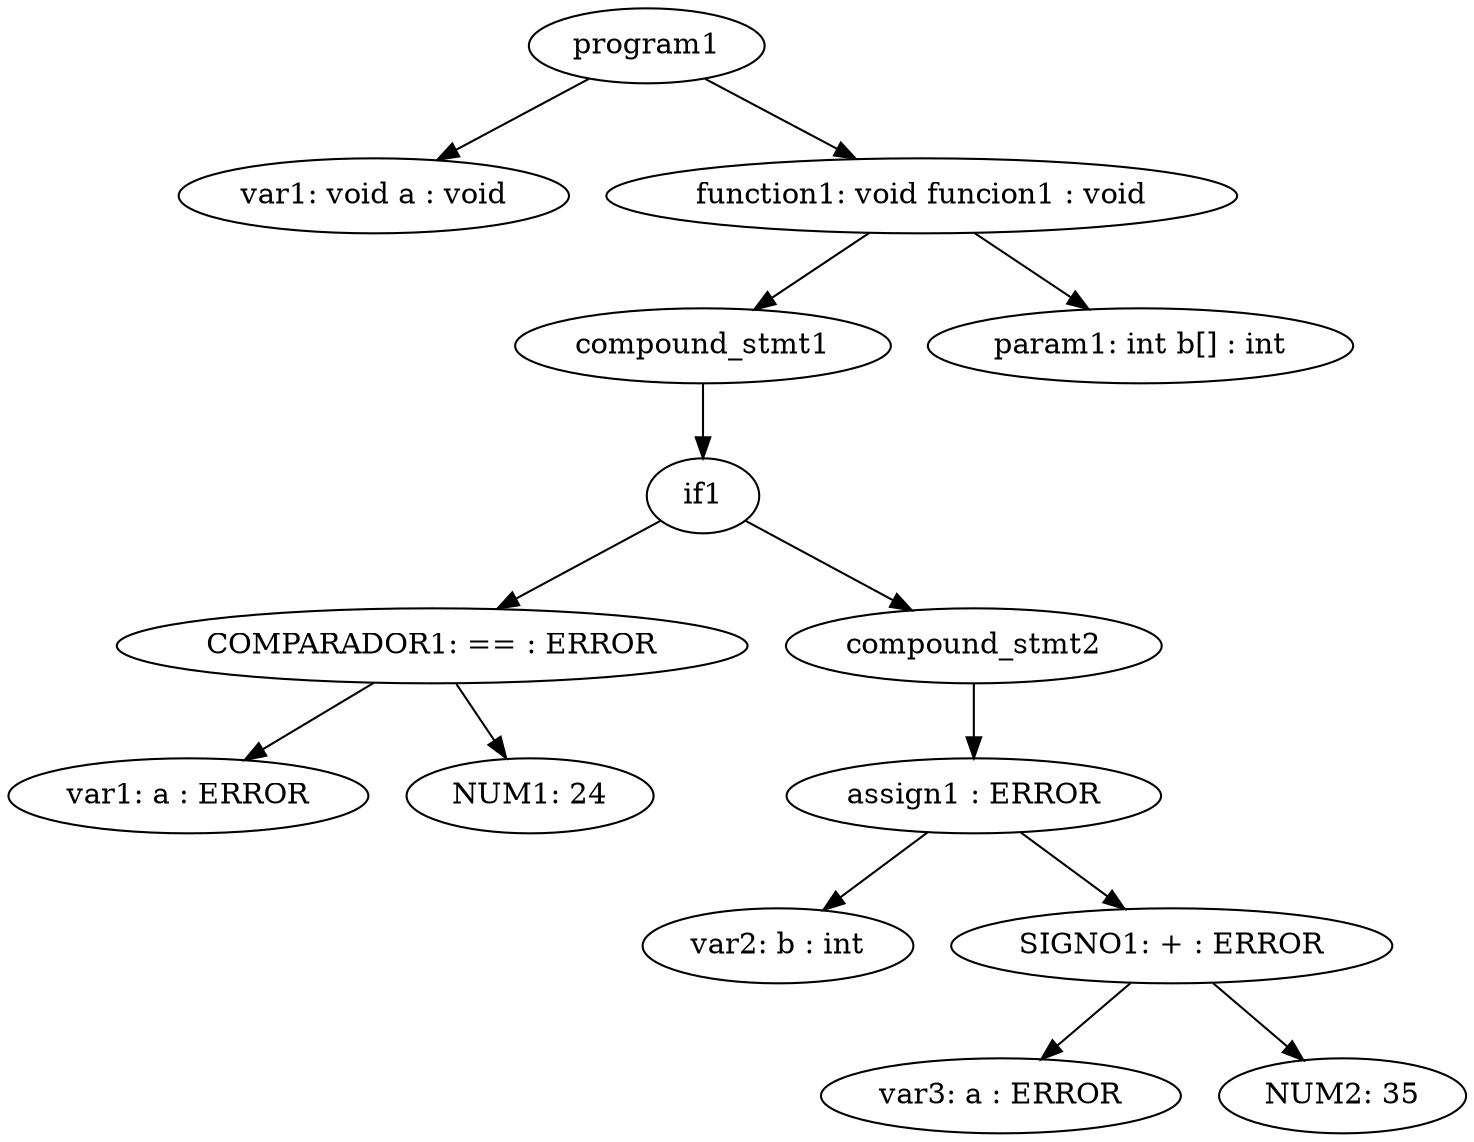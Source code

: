 digraph G {
	"program1" -> "var1: void a : void"
	"program1" -> "function1: void funcion1 : void"
	"function1: void funcion1 : void" -> "compound_stmt1"
	"compound_stmt1" -> "if1"
	"if1" -> "COMPARADOR1: == : ERROR"
	"COMPARADOR1: == : ERROR" -> "var1: a : ERROR"
	"COMPARADOR1: == : ERROR" -> "NUM1: 24"
	"if1" -> "compound_stmt2"
	"compound_stmt2" -> "assign1 : ERROR"
	"assign1 : ERROR" -> "var2: b : int"
	"assign1 : ERROR" -> "SIGNO1: + : ERROR"
	"SIGNO1: + : ERROR" -> "var3: a : ERROR"
	"SIGNO1: + : ERROR" -> "NUM2: 35"
	"function1: void funcion1 : void" -> "param1: int b[] : int"
}